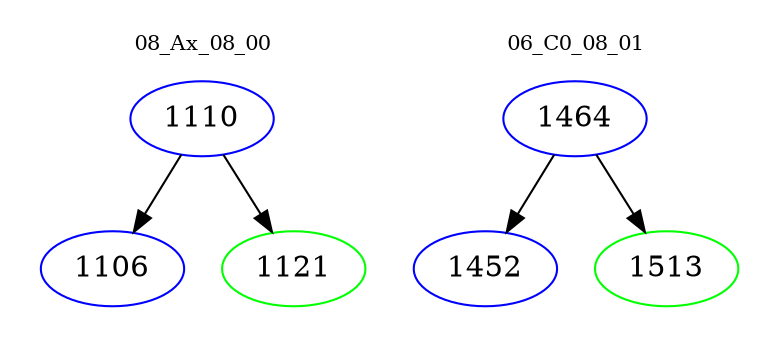digraph{
subgraph cluster_0 {
color = white
label = "08_Ax_08_00";
fontsize=10;
T0_1110 [label="1110", color="blue"]
T0_1110 -> T0_1106 [color="black"]
T0_1106 [label="1106", color="blue"]
T0_1110 -> T0_1121 [color="black"]
T0_1121 [label="1121", color="green"]
}
subgraph cluster_1 {
color = white
label = "06_C0_08_01";
fontsize=10;
T1_1464 [label="1464", color="blue"]
T1_1464 -> T1_1452 [color="black"]
T1_1452 [label="1452", color="blue"]
T1_1464 -> T1_1513 [color="black"]
T1_1513 [label="1513", color="green"]
}
}
